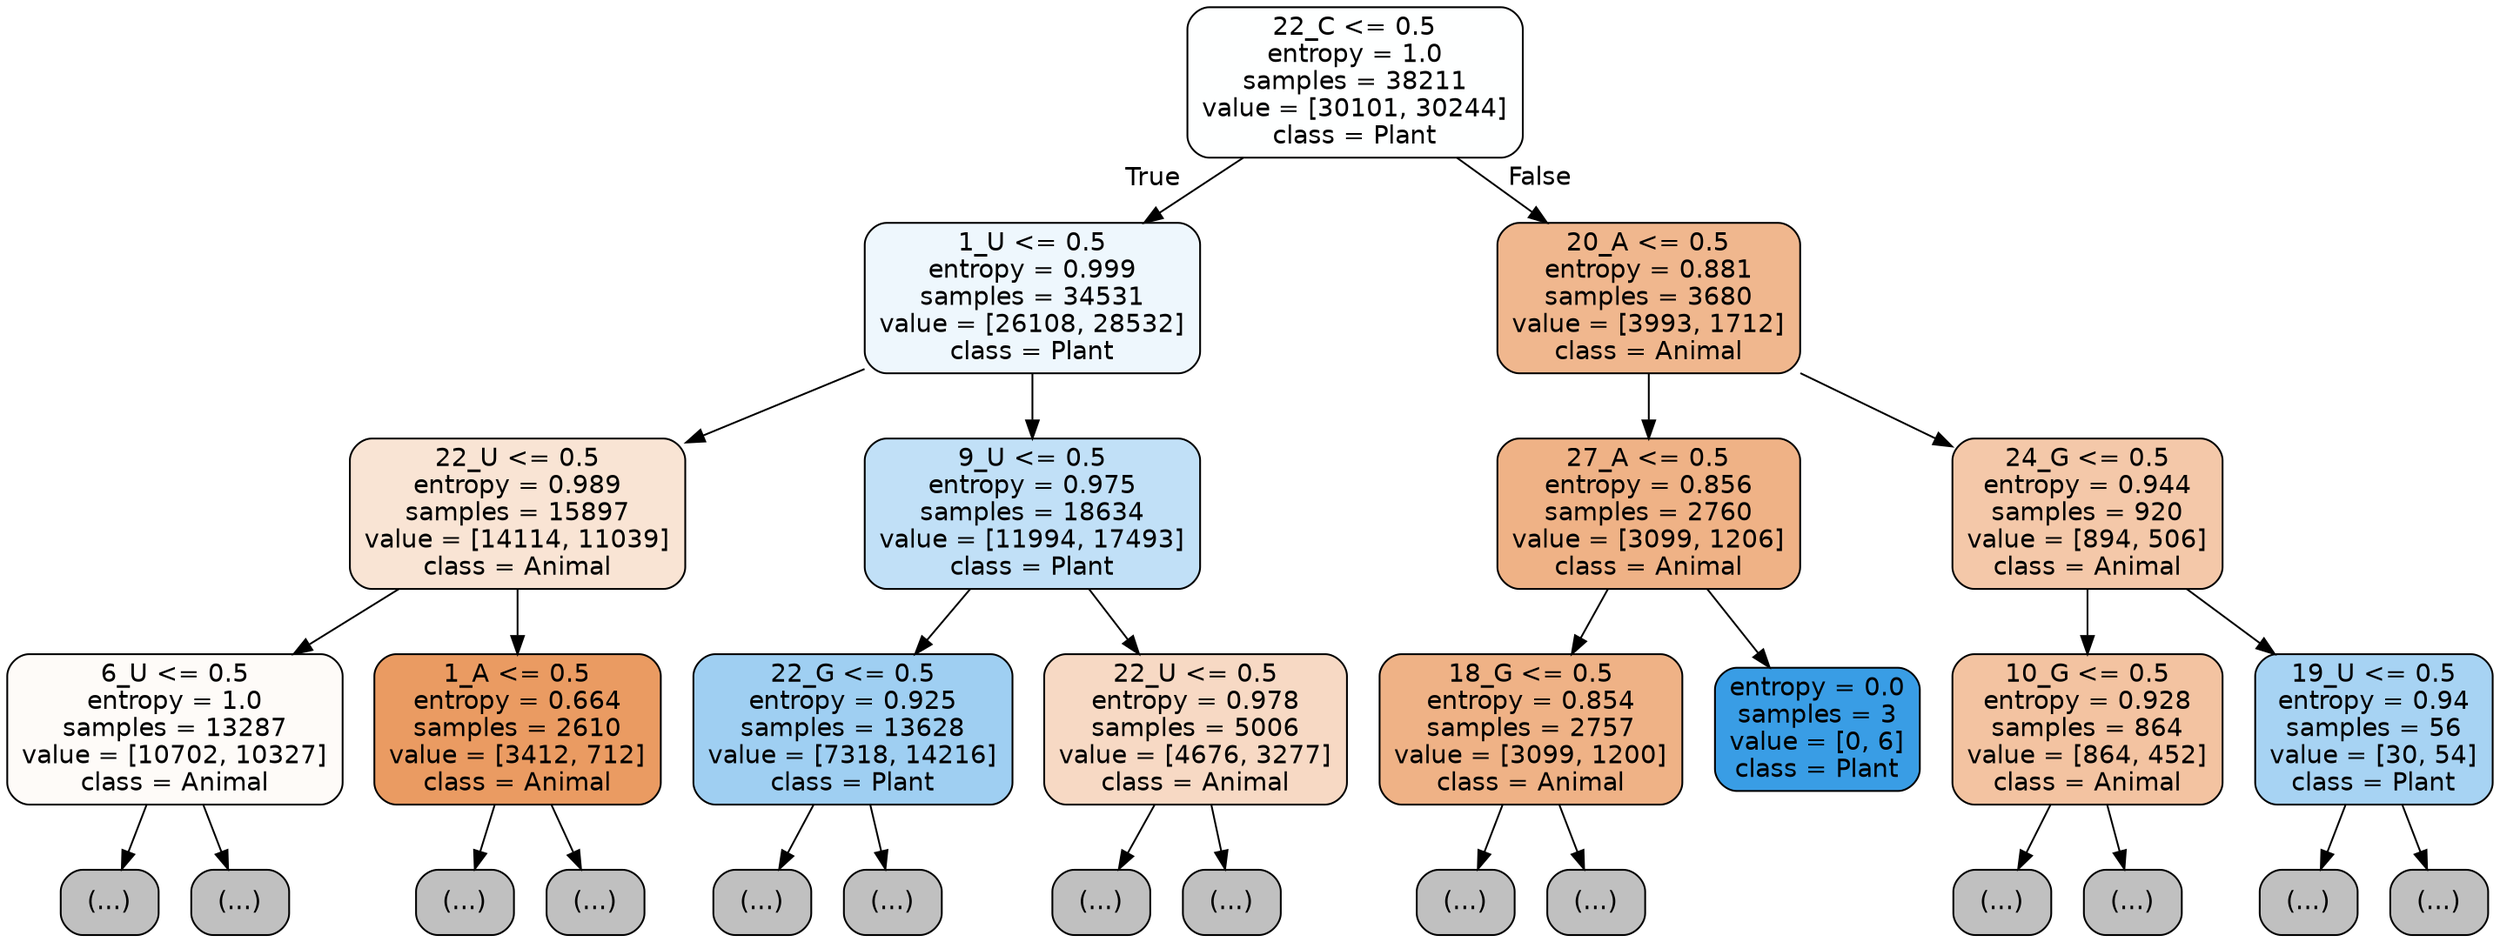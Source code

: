 digraph Tree {
node [shape=box, style="filled, rounded", color="black", fontname="helvetica"] ;
edge [fontname="helvetica"] ;
0 [label="22_C <= 0.5\nentropy = 1.0\nsamples = 38211\nvalue = [30101, 30244]\nclass = Plant", fillcolor="#feffff"] ;
1 [label="1_U <= 0.5\nentropy = 0.999\nsamples = 34531\nvalue = [26108, 28532]\nclass = Plant", fillcolor="#eef7fd"] ;
0 -> 1 [labeldistance=2.5, labelangle=45, headlabel="True"] ;
2 [label="22_U <= 0.5\nentropy = 0.989\nsamples = 15897\nvalue = [14114, 11039]\nclass = Animal", fillcolor="#f9e4d4"] ;
1 -> 2 ;
3 [label="6_U <= 0.5\nentropy = 1.0\nsamples = 13287\nvalue = [10702, 10327]\nclass = Animal", fillcolor="#fefbf8"] ;
2 -> 3 ;
4 [label="(...)", fillcolor="#C0C0C0"] ;
3 -> 4 ;
5277 [label="(...)", fillcolor="#C0C0C0"] ;
3 -> 5277 ;
7250 [label="1_A <= 0.5\nentropy = 0.664\nsamples = 2610\nvalue = [3412, 712]\nclass = Animal", fillcolor="#ea9b62"] ;
2 -> 7250 ;
7251 [label="(...)", fillcolor="#C0C0C0"] ;
7250 -> 7251 ;
7844 [label="(...)", fillcolor="#C0C0C0"] ;
7250 -> 7844 ;
8271 [label="9_U <= 0.5\nentropy = 0.975\nsamples = 18634\nvalue = [11994, 17493]\nclass = Plant", fillcolor="#c1e0f7"] ;
1 -> 8271 ;
8272 [label="22_G <= 0.5\nentropy = 0.925\nsamples = 13628\nvalue = [7318, 14216]\nclass = Plant", fillcolor="#9fcff2"] ;
8271 -> 8272 ;
8273 [label="(...)", fillcolor="#C0C0C0"] ;
8272 -> 8273 ;
12352 [label="(...)", fillcolor="#C0C0C0"] ;
8272 -> 12352 ;
13001 [label="22_U <= 0.5\nentropy = 0.978\nsamples = 5006\nvalue = [4676, 3277]\nclass = Animal", fillcolor="#f7d9c4"] ;
8271 -> 13001 ;
13002 [label="(...)", fillcolor="#C0C0C0"] ;
13001 -> 13002 ;
14631 [label="(...)", fillcolor="#C0C0C0"] ;
13001 -> 14631 ;
14918 [label="20_A <= 0.5\nentropy = 0.881\nsamples = 3680\nvalue = [3993, 1712]\nclass = Animal", fillcolor="#f0b78e"] ;
0 -> 14918 [labeldistance=2.5, labelangle=-45, headlabel="False"] ;
14919 [label="27_A <= 0.5\nentropy = 0.856\nsamples = 2760\nvalue = [3099, 1206]\nclass = Animal", fillcolor="#efb286"] ;
14918 -> 14919 ;
14920 [label="18_G <= 0.5\nentropy = 0.854\nsamples = 2757\nvalue = [3099, 1200]\nclass = Animal", fillcolor="#efb286"] ;
14919 -> 14920 ;
14921 [label="(...)", fillcolor="#C0C0C0"] ;
14920 -> 14921 ;
15868 [label="(...)", fillcolor="#C0C0C0"] ;
14920 -> 15868 ;
16283 [label="entropy = 0.0\nsamples = 3\nvalue = [0, 6]\nclass = Plant", fillcolor="#399de5"] ;
14919 -> 16283 ;
16284 [label="24_G <= 0.5\nentropy = 0.944\nsamples = 920\nvalue = [894, 506]\nclass = Animal", fillcolor="#f4c8a9"] ;
14918 -> 16284 ;
16285 [label="10_G <= 0.5\nentropy = 0.928\nsamples = 864\nvalue = [864, 452]\nclass = Animal", fillcolor="#f3c3a1"] ;
16284 -> 16285 ;
16286 [label="(...)", fillcolor="#C0C0C0"] ;
16285 -> 16286 ;
16625 [label="(...)", fillcolor="#C0C0C0"] ;
16285 -> 16625 ;
16738 [label="19_U <= 0.5\nentropy = 0.94\nsamples = 56\nvalue = [30, 54]\nclass = Plant", fillcolor="#a7d3f3"] ;
16284 -> 16738 ;
16739 [label="(...)", fillcolor="#C0C0C0"] ;
16738 -> 16739 ;
16766 [label="(...)", fillcolor="#C0C0C0"] ;
16738 -> 16766 ;
}